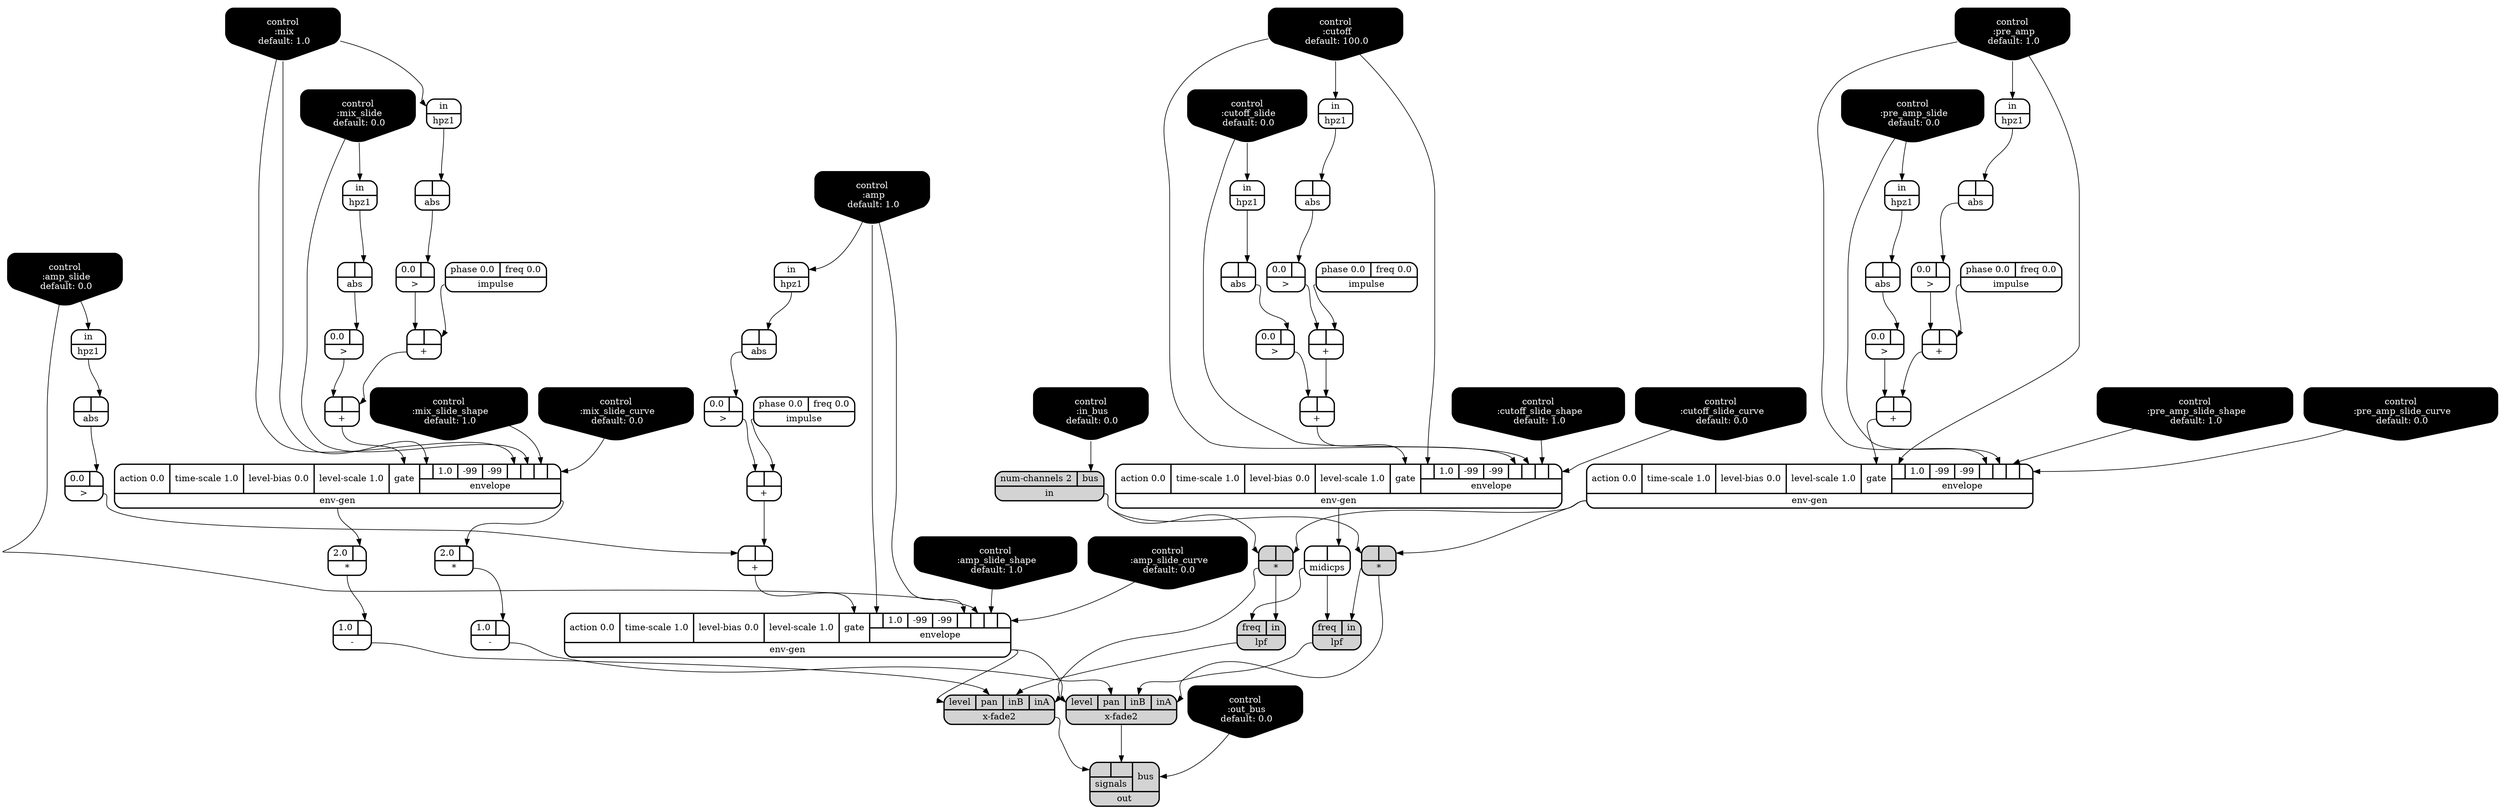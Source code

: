 digraph synthdef {
28 [label = "{{ <b> 2.0|<a> } |<__UG_NAME__>* }" style="bold, rounded" shape=record rankdir=LR];
61 [label = "{{ <b> |<a> } |<__UG_NAME__>* }" style="filled, bold, rounded"  shape=record rankdir=LR];
64 [label = "{{ <b> 2.0|<a> } |<__UG_NAME__>* }" style="bold, rounded" shape=record rankdir=LR];
66 [label = "{{ <b> |<a> } |<__UG_NAME__>* }" style="filled, bold, rounded"  shape=record rankdir=LR];
22 [label = "{{ <b> |<a> } |<__UG_NAME__>+ }" style="bold, rounded" shape=record rankdir=LR];
26 [label = "{{ <b> |<a> } |<__UG_NAME__>+ }" style="bold, rounded" shape=record rankdir=LR];
36 [label = "{{ <b> |<a> } |<__UG_NAME__>+ }" style="bold, rounded" shape=record rankdir=LR];
40 [label = "{{ <b> |<a> } |<__UG_NAME__>+ }" style="bold, rounded" shape=record rankdir=LR];
46 [label = "{{ <b> |<a> } |<__UG_NAME__>+ }" style="bold, rounded" shape=record rankdir=LR];
48 [label = "{{ <b> |<a> } |<__UG_NAME__>+ }" style="bold, rounded" shape=record rankdir=LR];
53 [label = "{{ <b> |<a> } |<__UG_NAME__>+ }" style="bold, rounded" shape=record rankdir=LR];
57 [label = "{{ <b> |<a> } |<__UG_NAME__>+ }" style="bold, rounded" shape=record rankdir=LR];
29 [label = "{{ <b> 1.0|<a> } |<__UG_NAME__>- }" style="bold, rounded" shape=record rankdir=LR];
65 [label = "{{ <b> 1.0|<a> } |<__UG_NAME__>- }" style="bold, rounded" shape=record rankdir=LR];
21 [label = "{{ <b> 0.0|<a> } |<__UG_NAME__>\> }" style="bold, rounded" shape=record rankdir=LR];
25 [label = "{{ <b> 0.0|<a> } |<__UG_NAME__>\> }" style="bold, rounded" shape=record rankdir=LR];
35 [label = "{{ <b> 0.0|<a> } |<__UG_NAME__>\> }" style="bold, rounded" shape=record rankdir=LR];
39 [label = "{{ <b> 0.0|<a> } |<__UG_NAME__>\> }" style="bold, rounded" shape=record rankdir=LR];
45 [label = "{{ <b> 0.0|<a> } |<__UG_NAME__>\> }" style="bold, rounded" shape=record rankdir=LR];
47 [label = "{{ <b> 0.0|<a> } |<__UG_NAME__>\> }" style="bold, rounded" shape=record rankdir=LR];
52 [label = "{{ <b> 0.0|<a> } |<__UG_NAME__>\> }" style="bold, rounded" shape=record rankdir=LR];
56 [label = "{{ <b> 0.0|<a> } |<__UG_NAME__>\> }" style="bold, rounded" shape=record rankdir=LR];
20 [label = "{{ <b> |<a> } |<__UG_NAME__>abs }" style="bold, rounded" shape=record rankdir=LR];
24 [label = "{{ <b> |<a> } |<__UG_NAME__>abs }" style="bold, rounded" shape=record rankdir=LR];
32 [label = "{{ <b> |<a> } |<__UG_NAME__>abs }" style="bold, rounded" shape=record rankdir=LR];
34 [label = "{{ <b> |<a> } |<__UG_NAME__>abs }" style="bold, rounded" shape=record rankdir=LR];
38 [label = "{{ <b> |<a> } |<__UG_NAME__>abs }" style="bold, rounded" shape=record rankdir=LR];
44 [label = "{{ <b> |<a> } |<__UG_NAME__>abs }" style="bold, rounded" shape=record rankdir=LR];
51 [label = "{{ <b> |<a> } |<__UG_NAME__>abs }" style="bold, rounded" shape=record rankdir=LR];
55 [label = "{{ <b> |<a> } |<__UG_NAME__>abs }" style="bold, rounded" shape=record rankdir=LR];
0 [label = "control
 :amp
 default: 1.0" shape=invhouse style="rounded, filled, bold" fillcolor=black fontcolor=white ]; 
1 [label = "control
 :amp_slide
 default: 0.0" shape=invhouse style="rounded, filled, bold" fillcolor=black fontcolor=white ]; 
2 [label = "control
 :amp_slide_shape
 default: 1.0" shape=invhouse style="rounded, filled, bold" fillcolor=black fontcolor=white ]; 
3 [label = "control
 :amp_slide_curve
 default: 0.0" shape=invhouse style="rounded, filled, bold" fillcolor=black fontcolor=white ]; 
4 [label = "control
 :mix
 default: 1.0" shape=invhouse style="rounded, filled, bold" fillcolor=black fontcolor=white ]; 
5 [label = "control
 :mix_slide
 default: 0.0" shape=invhouse style="rounded, filled, bold" fillcolor=black fontcolor=white ]; 
6 [label = "control
 :mix_slide_shape
 default: 1.0" shape=invhouse style="rounded, filled, bold" fillcolor=black fontcolor=white ]; 
7 [label = "control
 :mix_slide_curve
 default: 0.0" shape=invhouse style="rounded, filled, bold" fillcolor=black fontcolor=white ]; 
8 [label = "control
 :pre_amp
 default: 1.0" shape=invhouse style="rounded, filled, bold" fillcolor=black fontcolor=white ]; 
9 [label = "control
 :pre_amp_slide
 default: 0.0" shape=invhouse style="rounded, filled, bold" fillcolor=black fontcolor=white ]; 
10 [label = "control
 :pre_amp_slide_shape
 default: 1.0" shape=invhouse style="rounded, filled, bold" fillcolor=black fontcolor=white ]; 
11 [label = "control
 :pre_amp_slide_curve
 default: 0.0" shape=invhouse style="rounded, filled, bold" fillcolor=black fontcolor=white ]; 
12 [label = "control
 :cutoff
 default: 100.0" shape=invhouse style="rounded, filled, bold" fillcolor=black fontcolor=white ]; 
13 [label = "control
 :cutoff_slide
 default: 0.0" shape=invhouse style="rounded, filled, bold" fillcolor=black fontcolor=white ]; 
14 [label = "control
 :cutoff_slide_shape
 default: 1.0" shape=invhouse style="rounded, filled, bold" fillcolor=black fontcolor=white ]; 
15 [label = "control
 :cutoff_slide_curve
 default: 0.0" shape=invhouse style="rounded, filled, bold" fillcolor=black fontcolor=white ]; 
16 [label = "control
 :in_bus
 default: 0.0" shape=invhouse style="rounded, filled, bold" fillcolor=black fontcolor=white ]; 
17 [label = "control
 :out_bus
 default: 0.0" shape=invhouse style="rounded, filled, bold" fillcolor=black fontcolor=white ]; 
27 [label = "{{ <action> action 0.0|<time____scale> time-scale 1.0|<level____bias> level-bias 0.0|<level____scale> level-scale 1.0|<gate> gate|{{<envelope___control___0>|1.0|-99|-99|<envelope___control___4>|<envelope___control___5>|<envelope___control___6>|<envelope___control___7>}|envelope}} |<__UG_NAME__>env-gen }" style="bold, rounded" shape=record rankdir=LR];
41 [label = "{{ <action> action 0.0|<time____scale> time-scale 1.0|<level____bias> level-bias 0.0|<level____scale> level-scale 1.0|<gate> gate|{{<envelope___control___0>|1.0|-99|-99|<envelope___control___4>|<envelope___control___5>|<envelope___control___6>|<envelope___control___7>}|envelope}} |<__UG_NAME__>env-gen }" style="bold, rounded" shape=record rankdir=LR];
58 [label = "{{ <action> action 0.0|<time____scale> time-scale 1.0|<level____bias> level-bias 0.0|<level____scale> level-scale 1.0|<gate> gate|{{<envelope___control___0>|1.0|-99|-99|<envelope___control___4>|<envelope___control___5>|<envelope___control___6>|<envelope___control___7>}|envelope}} |<__UG_NAME__>env-gen }" style="bold, rounded" shape=record rankdir=LR];
59 [label = "{{ <action> action 0.0|<time____scale> time-scale 1.0|<level____bias> level-bias 0.0|<level____scale> level-scale 1.0|<gate> gate|{{<envelope___control___0>|1.0|-99|-99|<envelope___control___4>|<envelope___control___5>|<envelope___control___6>|<envelope___control___7>}|envelope}} |<__UG_NAME__>env-gen }" style="bold, rounded" shape=record rankdir=LR];
19 [label = "{{ <in> in} |<__UG_NAME__>hpz1 }" style="bold, rounded" shape=record rankdir=LR];
23 [label = "{{ <in> in} |<__UG_NAME__>hpz1 }" style="bold, rounded" shape=record rankdir=LR];
31 [label = "{{ <in> in} |<__UG_NAME__>hpz1 }" style="bold, rounded" shape=record rankdir=LR];
33 [label = "{{ <in> in} |<__UG_NAME__>hpz1 }" style="bold, rounded" shape=record rankdir=LR];
37 [label = "{{ <in> in} |<__UG_NAME__>hpz1 }" style="bold, rounded" shape=record rankdir=LR];
43 [label = "{{ <in> in} |<__UG_NAME__>hpz1 }" style="bold, rounded" shape=record rankdir=LR];
50 [label = "{{ <in> in} |<__UG_NAME__>hpz1 }" style="bold, rounded" shape=record rankdir=LR];
54 [label = "{{ <in> in} |<__UG_NAME__>hpz1 }" style="bold, rounded" shape=record rankdir=LR];
18 [label = "{{ <phase> phase 0.0|<freq> freq 0.0} |<__UG_NAME__>impulse }" style="bold, rounded" shape=record rankdir=LR];
30 [label = "{{ <phase> phase 0.0|<freq> freq 0.0} |<__UG_NAME__>impulse }" style="bold, rounded" shape=record rankdir=LR];
42 [label = "{{ <phase> phase 0.0|<freq> freq 0.0} |<__UG_NAME__>impulse }" style="bold, rounded" shape=record rankdir=LR];
49 [label = "{{ <phase> phase 0.0|<freq> freq 0.0} |<__UG_NAME__>impulse }" style="bold, rounded" shape=record rankdir=LR];
60 [label = "{{ <num____channels> num-channels 2|<bus> bus} |<__UG_NAME__>in }" style="filled, bold, rounded"  shape=record rankdir=LR];
63 [label = "{{ <freq> freq|<in> in} |<__UG_NAME__>lpf }" style="filled, bold, rounded"  shape=record rankdir=LR];
67 [label = "{{ <freq> freq|<in> in} |<__UG_NAME__>lpf }" style="filled, bold, rounded"  shape=record rankdir=LR];
62 [label = "{{ <b> |<a> } |<__UG_NAME__>midicps }" style="bold, rounded" shape=record rankdir=LR];
70 [label = "{{ {{<signals___x____fade2___0>|<signals___x____fade2___1>}|signals}|<bus> bus} |<__UG_NAME__>out }" style="filled, bold, rounded"  shape=record rankdir=LR];
68 [label = "{{ <level> level|<pan> pan|<inb> inB|<ina> inA} |<__UG_NAME__>x-fade2 }" style="filled, bold, rounded"  shape=record rankdir=LR];
69 [label = "{{ <level> level|<pan> pan|<inb> inB|<ina> inA} |<__UG_NAME__>x-fade2 }" style="filled, bold, rounded"  shape=record rankdir=LR];

27:__UG_NAME__ -> 28:a ;
59:__UG_NAME__ -> 61:a ;
60:__UG_NAME__ -> 61:b ;
27:__UG_NAME__ -> 64:a ;
59:__UG_NAME__ -> 66:a ;
60:__UG_NAME__ -> 66:b ;
18:__UG_NAME__ -> 22:a ;
21:__UG_NAME__ -> 22:b ;
22:__UG_NAME__ -> 26:a ;
25:__UG_NAME__ -> 26:b ;
30:__UG_NAME__ -> 36:a ;
35:__UG_NAME__ -> 36:b ;
36:__UG_NAME__ -> 40:a ;
39:__UG_NAME__ -> 40:b ;
42:__UG_NAME__ -> 46:a ;
45:__UG_NAME__ -> 46:b ;
46:__UG_NAME__ -> 48:a ;
47:__UG_NAME__ -> 48:b ;
49:__UG_NAME__ -> 53:a ;
52:__UG_NAME__ -> 53:b ;
53:__UG_NAME__ -> 57:a ;
56:__UG_NAME__ -> 57:b ;
28:__UG_NAME__ -> 29:a ;
64:__UG_NAME__ -> 65:a ;
20:__UG_NAME__ -> 21:a ;
24:__UG_NAME__ -> 25:a ;
34:__UG_NAME__ -> 35:a ;
38:__UG_NAME__ -> 39:a ;
44:__UG_NAME__ -> 45:a ;
32:__UG_NAME__ -> 47:a ;
51:__UG_NAME__ -> 52:a ;
55:__UG_NAME__ -> 56:a ;
19:__UG_NAME__ -> 20:a ;
23:__UG_NAME__ -> 24:a ;
31:__UG_NAME__ -> 32:a ;
33:__UG_NAME__ -> 34:a ;
37:__UG_NAME__ -> 38:a ;
43:__UG_NAME__ -> 44:a ;
50:__UG_NAME__ -> 51:a ;
54:__UG_NAME__ -> 55:a ;
4:__UG_NAME__ -> 27:envelope___control___0 ;
4:__UG_NAME__ -> 27:envelope___control___4 ;
5:__UG_NAME__ -> 27:envelope___control___5 ;
6:__UG_NAME__ -> 27:envelope___control___6 ;
7:__UG_NAME__ -> 27:envelope___control___7 ;
26:__UG_NAME__ -> 27:gate ;
0:__UG_NAME__ -> 41:envelope___control___0 ;
0:__UG_NAME__ -> 41:envelope___control___4 ;
1:__UG_NAME__ -> 41:envelope___control___5 ;
2:__UG_NAME__ -> 41:envelope___control___6 ;
3:__UG_NAME__ -> 41:envelope___control___7 ;
40:__UG_NAME__ -> 41:gate ;
12:__UG_NAME__ -> 58:envelope___control___0 ;
12:__UG_NAME__ -> 58:envelope___control___4 ;
13:__UG_NAME__ -> 58:envelope___control___5 ;
14:__UG_NAME__ -> 58:envelope___control___6 ;
15:__UG_NAME__ -> 58:envelope___control___7 ;
57:__UG_NAME__ -> 58:gate ;
8:__UG_NAME__ -> 59:envelope___control___0 ;
8:__UG_NAME__ -> 59:envelope___control___4 ;
9:__UG_NAME__ -> 59:envelope___control___5 ;
10:__UG_NAME__ -> 59:envelope___control___6 ;
11:__UG_NAME__ -> 59:envelope___control___7 ;
48:__UG_NAME__ -> 59:gate ;
4:__UG_NAME__ -> 19:in ;
5:__UG_NAME__ -> 23:in ;
9:__UG_NAME__ -> 31:in ;
0:__UG_NAME__ -> 33:in ;
1:__UG_NAME__ -> 37:in ;
8:__UG_NAME__ -> 43:in ;
12:__UG_NAME__ -> 50:in ;
13:__UG_NAME__ -> 54:in ;
16:__UG_NAME__ -> 60:bus ;
61:__UG_NAME__ -> 63:in ;
62:__UG_NAME__ -> 63:freq ;
66:__UG_NAME__ -> 67:in ;
62:__UG_NAME__ -> 67:freq ;
58:__UG_NAME__ -> 62:a ;
17:__UG_NAME__ -> 70:bus ;
69:__UG_NAME__ -> 70:signals___x____fade2___0 ;
68:__UG_NAME__ -> 70:signals___x____fade2___1 ;
66:__UG_NAME__ -> 68:ina ;
67:__UG_NAME__ -> 68:inb ;
29:__UG_NAME__ -> 68:pan ;
41:__UG_NAME__ -> 68:level ;
61:__UG_NAME__ -> 69:ina ;
63:__UG_NAME__ -> 69:inb ;
65:__UG_NAME__ -> 69:pan ;
41:__UG_NAME__ -> 69:level ;

}